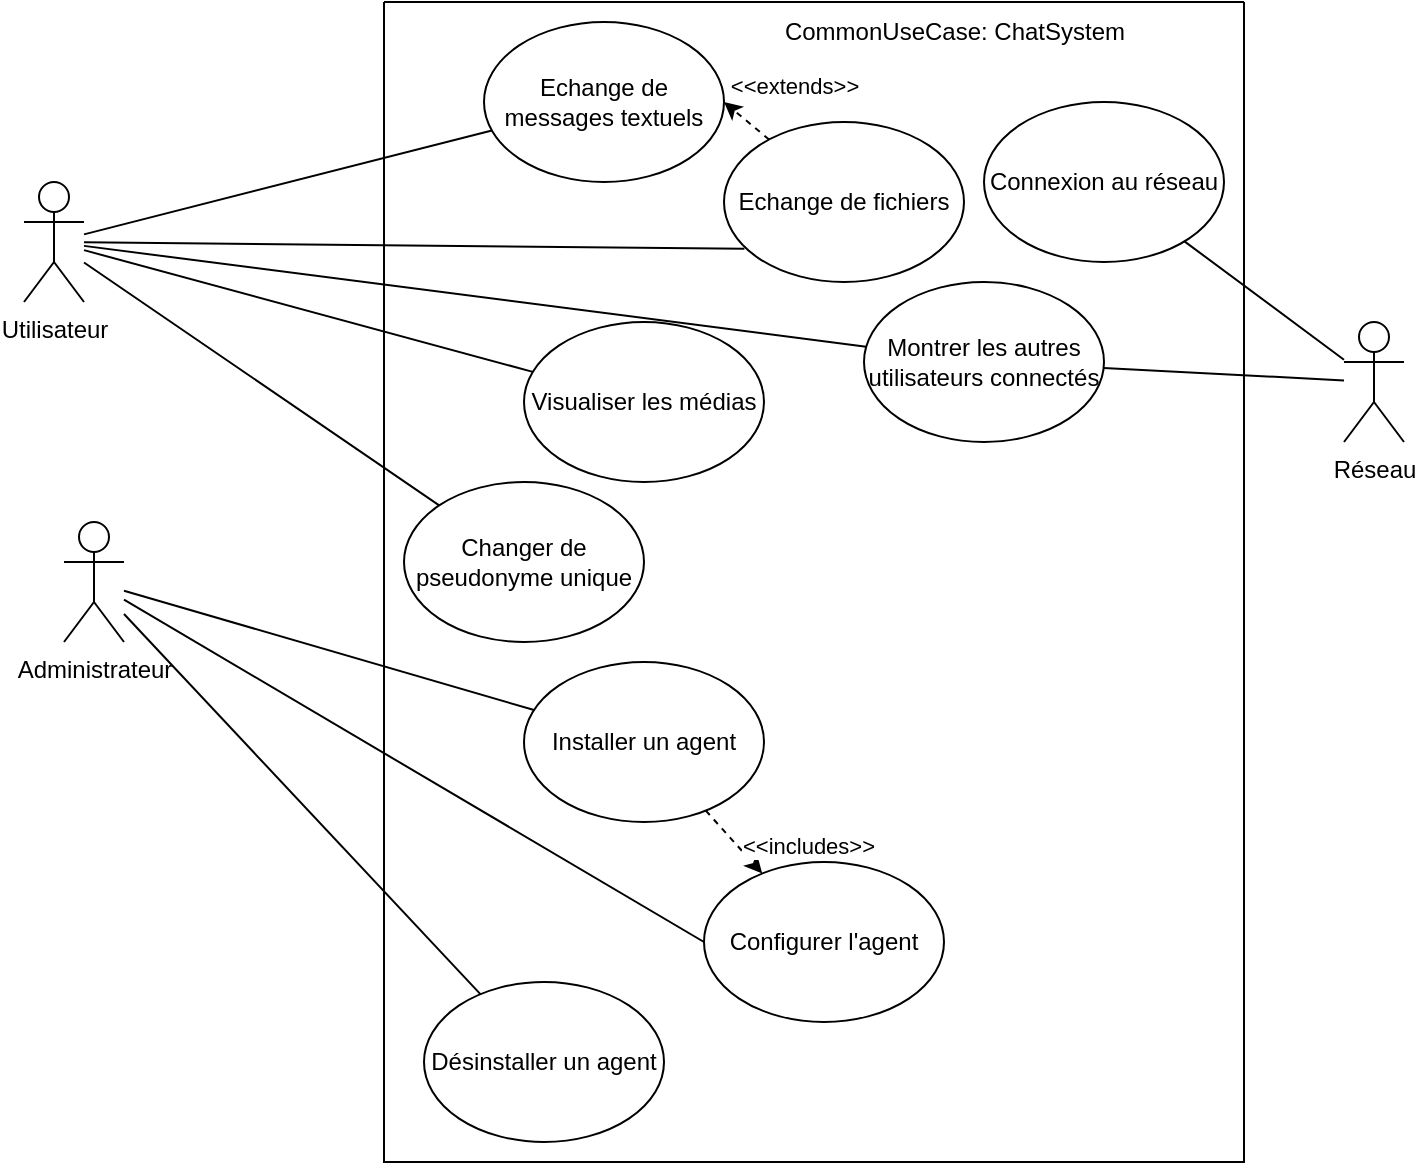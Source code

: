 <mxfile version="22.0.4" type="github">
  <diagram name="Page-1" id="1iA79TyCtK93nK60ap_h">
    <mxGraphModel dx="1434" dy="692" grid="1" gridSize="10" guides="1" tooltips="1" connect="1" arrows="1" fold="1" page="1" pageScale="1" pageWidth="827" pageHeight="1169" math="0" shadow="0">
      <root>
        <mxCell id="0" />
        <mxCell id="1" parent="0" />
        <mxCell id="lKAwWVuy-IsimusGvwi6-10" style="rounded=0;orthogonalLoop=1;jettySize=auto;html=1;endArrow=none;endFill=0;" parent="1" source="lKAwWVuy-IsimusGvwi6-1" target="lKAwWVuy-IsimusGvwi6-7" edge="1">
          <mxGeometry relative="1" as="geometry" />
        </mxCell>
        <mxCell id="lKAwWVuy-IsimusGvwi6-17" style="rounded=0;orthogonalLoop=1;jettySize=auto;html=1;endArrow=none;endFill=0;" parent="1" source="lKAwWVuy-IsimusGvwi6-1" target="lKAwWVuy-IsimusGvwi6-16" edge="1">
          <mxGeometry relative="1" as="geometry" />
        </mxCell>
        <mxCell id="lKAwWVuy-IsimusGvwi6-19" style="rounded=0;orthogonalLoop=1;jettySize=auto;html=1;endArrow=none;endFill=0;" parent="1" source="lKAwWVuy-IsimusGvwi6-1" target="lKAwWVuy-IsimusGvwi6-18" edge="1">
          <mxGeometry relative="1" as="geometry" />
        </mxCell>
        <mxCell id="lKAwWVuy-IsimusGvwi6-1" value="Utilisateur" style="shape=umlActor;verticalLabelPosition=bottom;verticalAlign=top;html=1;outlineConnect=0;" parent="1" vertex="1">
          <mxGeometry x="80" y="270" width="30" height="60" as="geometry" />
        </mxCell>
        <mxCell id="lKAwWVuy-IsimusGvwi6-2" value="" style="swimlane;startSize=0;" parent="1" vertex="1">
          <mxGeometry x="260" y="180" width="430" height="580" as="geometry">
            <mxRectangle x="310" y="180" width="50" height="40" as="alternateBounds" />
          </mxGeometry>
        </mxCell>
        <mxCell id="lKAwWVuy-IsimusGvwi6-3" value="&lt;div&gt;CommonUseCase: ChatSystem&lt;/div&gt;" style="text;html=1;align=center;verticalAlign=middle;resizable=0;points=[];autosize=1;strokeColor=none;fillColor=none;" parent="lKAwWVuy-IsimusGvwi6-2" vertex="1">
          <mxGeometry x="190" width="190" height="30" as="geometry" />
        </mxCell>
        <mxCell id="lKAwWVuy-IsimusGvwi6-7" value="Echange de messages textuels" style="ellipse;whiteSpace=wrap;html=1;" parent="lKAwWVuy-IsimusGvwi6-2" vertex="1">
          <mxGeometry x="50" y="10" width="120" height="80" as="geometry" />
        </mxCell>
        <mxCell id="lKAwWVuy-IsimusGvwi6-8" value="Echange de fichiers" style="ellipse;whiteSpace=wrap;html=1;" parent="lKAwWVuy-IsimusGvwi6-2" vertex="1">
          <mxGeometry x="170" y="60" width="120" height="80" as="geometry" />
        </mxCell>
        <mxCell id="lKAwWVuy-IsimusGvwi6-9" style="rounded=0;orthogonalLoop=1;jettySize=auto;html=1;entryX=1;entryY=0.5;entryDx=0;entryDy=0;dashed=1;strokeWidth=1;" parent="lKAwWVuy-IsimusGvwi6-2" source="lKAwWVuy-IsimusGvwi6-8" target="lKAwWVuy-IsimusGvwi6-7" edge="1">
          <mxGeometry relative="1" as="geometry" />
        </mxCell>
        <mxCell id="lKAwWVuy-IsimusGvwi6-12" value="&amp;lt;&amp;lt;extends&amp;gt;&amp;gt;" style="edgeLabel;html=1;align=center;verticalAlign=middle;resizable=0;points=[];" parent="lKAwWVuy-IsimusGvwi6-9" vertex="1" connectable="0">
          <mxGeometry x="-0.36" y="-5" relative="1" as="geometry">
            <mxPoint x="16" y="-17" as="offset" />
          </mxGeometry>
        </mxCell>
        <mxCell id="lKAwWVuy-IsimusGvwi6-16" value="Visualiser les médias" style="ellipse;whiteSpace=wrap;html=1;" parent="lKAwWVuy-IsimusGvwi6-2" vertex="1">
          <mxGeometry x="70" y="160" width="120" height="80" as="geometry" />
        </mxCell>
        <mxCell id="lKAwWVuy-IsimusGvwi6-18" value="Montrer les autres utilisateurs connectés" style="ellipse;whiteSpace=wrap;html=1;" parent="lKAwWVuy-IsimusGvwi6-2" vertex="1">
          <mxGeometry x="240" y="140" width="120" height="80" as="geometry" />
        </mxCell>
        <mxCell id="lKAwWVuy-IsimusGvwi6-23" value="Connexion au réseau" style="ellipse;whiteSpace=wrap;html=1;" parent="lKAwWVuy-IsimusGvwi6-2" vertex="1">
          <mxGeometry x="300" y="50" width="120" height="80" as="geometry" />
        </mxCell>
        <mxCell id="lKAwWVuy-IsimusGvwi6-45" value="" style="rounded=0;orthogonalLoop=1;jettySize=auto;html=1;dashed=1;" parent="lKAwWVuy-IsimusGvwi6-2" source="lKAwWVuy-IsimusGvwi6-40" target="lKAwWVuy-IsimusGvwi6-44" edge="1">
          <mxGeometry relative="1" as="geometry" />
        </mxCell>
        <mxCell id="lKAwWVuy-IsimusGvwi6-47" value="&amp;lt;&amp;lt;includes&amp;gt;&amp;gt;" style="edgeLabel;html=1;align=center;verticalAlign=middle;resizable=0;points=[];" parent="lKAwWVuy-IsimusGvwi6-45" vertex="1" connectable="0">
          <mxGeometry x="0.107" y="-2" relative="1" as="geometry">
            <mxPoint x="37" y="-1" as="offset" />
          </mxGeometry>
        </mxCell>
        <mxCell id="lKAwWVuy-IsimusGvwi6-40" value="Installer un agent" style="ellipse;whiteSpace=wrap;html=1;" parent="lKAwWVuy-IsimusGvwi6-2" vertex="1">
          <mxGeometry x="70" y="330" width="120" height="80" as="geometry" />
        </mxCell>
        <mxCell id="lKAwWVuy-IsimusGvwi6-44" value="Configurer l&#39;agent" style="ellipse;whiteSpace=wrap;html=1;" parent="lKAwWVuy-IsimusGvwi6-2" vertex="1">
          <mxGeometry x="160" y="430" width="120" height="80" as="geometry" />
        </mxCell>
        <mxCell id="lKAwWVuy-IsimusGvwi6-49" value="Désinstaller un agent" style="ellipse;whiteSpace=wrap;html=1;" parent="lKAwWVuy-IsimusGvwi6-2" vertex="1">
          <mxGeometry x="20" y="490" width="120" height="80" as="geometry" />
        </mxCell>
        <mxCell id="0fDk7-egbqvxXeHkAJud-1" value="&lt;div&gt;Changer de pseudonyme unique&lt;br&gt;&lt;/div&gt;" style="ellipse;whiteSpace=wrap;html=1;" vertex="1" parent="lKAwWVuy-IsimusGvwi6-2">
          <mxGeometry x="10" y="240" width="120" height="80" as="geometry" />
        </mxCell>
        <mxCell id="lKAwWVuy-IsimusGvwi6-20" value="Réseau" style="shape=umlActor;verticalLabelPosition=bottom;verticalAlign=top;html=1;outlineConnect=0;" parent="1" vertex="1">
          <mxGeometry x="740" y="340" width="30" height="60" as="geometry" />
        </mxCell>
        <mxCell id="lKAwWVuy-IsimusGvwi6-21" style="rounded=0;orthogonalLoop=1;jettySize=auto;html=1;endArrow=none;endFill=0;" parent="1" source="lKAwWVuy-IsimusGvwi6-18" target="lKAwWVuy-IsimusGvwi6-20" edge="1">
          <mxGeometry relative="1" as="geometry" />
        </mxCell>
        <mxCell id="lKAwWVuy-IsimusGvwi6-24" style="rounded=0;orthogonalLoop=1;jettySize=auto;html=1;endArrow=none;endFill=0;" parent="1" source="lKAwWVuy-IsimusGvwi6-23" target="lKAwWVuy-IsimusGvwi6-20" edge="1">
          <mxGeometry relative="1" as="geometry" />
        </mxCell>
        <mxCell id="lKAwWVuy-IsimusGvwi6-11" style="rounded=0;orthogonalLoop=1;jettySize=auto;html=1;entryX=0.085;entryY=0.792;entryDx=0;entryDy=0;entryPerimeter=0;endArrow=none;endFill=0;" parent="1" source="lKAwWVuy-IsimusGvwi6-1" target="lKAwWVuy-IsimusGvwi6-8" edge="1">
          <mxGeometry relative="1" as="geometry">
            <mxPoint x="120" y="280" as="sourcePoint" />
            <mxPoint x="422" y="300" as="targetPoint" />
          </mxGeometry>
        </mxCell>
        <mxCell id="lKAwWVuy-IsimusGvwi6-43" style="rounded=0;orthogonalLoop=1;jettySize=auto;html=1;endArrow=none;endFill=0;" parent="1" source="lKAwWVuy-IsimusGvwi6-39" target="lKAwWVuy-IsimusGvwi6-40" edge="1">
          <mxGeometry relative="1" as="geometry" />
        </mxCell>
        <mxCell id="lKAwWVuy-IsimusGvwi6-48" style="rounded=0;orthogonalLoop=1;jettySize=auto;html=1;entryX=0;entryY=0.5;entryDx=0;entryDy=0;endArrow=none;endFill=0;" parent="1" source="lKAwWVuy-IsimusGvwi6-39" target="lKAwWVuy-IsimusGvwi6-44" edge="1">
          <mxGeometry relative="1" as="geometry" />
        </mxCell>
        <mxCell id="lKAwWVuy-IsimusGvwi6-50" style="rounded=0;orthogonalLoop=1;jettySize=auto;html=1;endArrow=none;endFill=0;" parent="1" source="lKAwWVuy-IsimusGvwi6-39" target="lKAwWVuy-IsimusGvwi6-49" edge="1">
          <mxGeometry relative="1" as="geometry" />
        </mxCell>
        <mxCell id="lKAwWVuy-IsimusGvwi6-39" value="Administrateur" style="shape=umlActor;verticalLabelPosition=bottom;verticalAlign=top;html=1;outlineConnect=0;" parent="1" vertex="1">
          <mxGeometry x="100" y="440" width="30" height="60" as="geometry" />
        </mxCell>
        <mxCell id="0fDk7-egbqvxXeHkAJud-2" style="rounded=0;orthogonalLoop=1;jettySize=auto;html=1;endArrow=none;endFill=0;entryX=0;entryY=0;entryDx=0;entryDy=0;" edge="1" parent="1" source="lKAwWVuy-IsimusGvwi6-1" target="0fDk7-egbqvxXeHkAJud-1">
          <mxGeometry relative="1" as="geometry">
            <mxPoint x="110" y="332" as="sourcePoint" />
            <mxPoint x="327" y="408" as="targetPoint" />
          </mxGeometry>
        </mxCell>
      </root>
    </mxGraphModel>
  </diagram>
</mxfile>
